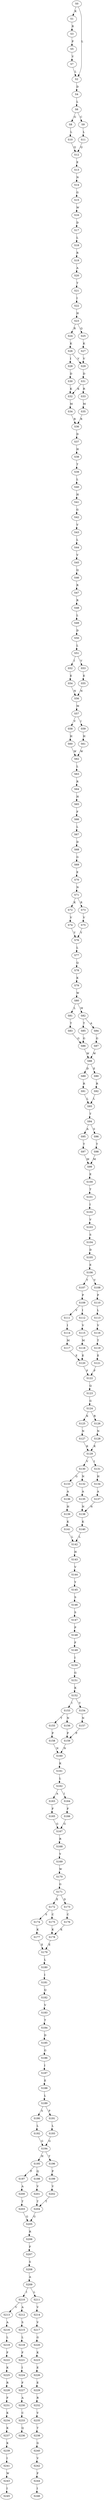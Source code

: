 strict digraph  {
	S0 -> S1 [ label = K ];
	S0 -> S2 [ label = L ];
	S1 -> S3 [ label = R ];
	S2 -> S4 [ label = D ];
	S3 -> S5 [ label = P ];
	S4 -> S6 [ label = L ];
	S5 -> S7 [ label = V ];
	S6 -> S8 [ label = G ];
	S6 -> S9 [ label = C ];
	S7 -> S2 [ label = L ];
	S8 -> S10 [ label = L ];
	S9 -> S11 [ label = L ];
	S10 -> S12 [ label = Q ];
	S11 -> S12 [ label = Q ];
	S12 -> S13 [ label = E ];
	S13 -> S14 [ label = N ];
	S14 -> S15 [ label = G ];
	S15 -> S16 [ label = W ];
	S16 -> S17 [ label = D ];
	S17 -> S18 [ label = L ];
	S18 -> S19 [ label = R ];
	S19 -> S20 [ label = A ];
	S20 -> S21 [ label = T ];
	S21 -> S22 [ label = I ];
	S22 -> S23 [ label = H ];
	S23 -> S24 [ label = R ];
	S23 -> S25 [ label = Q ];
	S24 -> S26 [ label = K ];
	S25 -> S27 [ label = K ];
	S26 -> S28 [ label = I ];
	S26 -> S29 [ label = V ];
	S27 -> S29 [ label = V ];
	S28 -> S30 [ label = D ];
	S29 -> S31 [ label = D ];
	S30 -> S32 [ label = K ];
	S31 -> S33 [ label = R ];
	S31 -> S32 [ label = K ];
	S32 -> S34 [ label = M ];
	S33 -> S35 [ label = M ];
	S34 -> S36 [ label = R ];
	S35 -> S36 [ label = R ];
	S36 -> S37 [ label = D ];
	S37 -> S38 [ label = H ];
	S38 -> S39 [ label = T ];
	S39 -> S40 [ label = L ];
	S40 -> S41 [ label = H ];
	S41 -> S42 [ label = G ];
	S42 -> S43 [ label = V ];
	S43 -> S44 [ label = L ];
	S44 -> S45 [ label = V ];
	S45 -> S46 [ label = Q ];
	S46 -> S47 [ label = R ];
	S47 -> S48 [ label = R ];
	S48 -> S49 [ label = L ];
	S49 -> S50 [ label = D ];
	S50 -> S51 [ label = L ];
	S51 -> S52 [ label = I ];
	S51 -> S53 [ label = V ];
	S52 -> S54 [ label = E ];
	S53 -> S55 [ label = E ];
	S54 -> S56 [ label = N ];
	S55 -> S56 [ label = N ];
	S56 -> S57 [ label = M ];
	S57 -> S58 [ label = V ];
	S57 -> S59 [ label = I ];
	S58 -> S60 [ label = H ];
	S59 -> S61 [ label = H ];
	S60 -> S62 [ label = W ];
	S61 -> S62 [ label = W ];
	S62 -> S63 [ label = L ];
	S63 -> S64 [ label = R ];
	S64 -> S65 [ label = H ];
	S65 -> S66 [ label = F ];
	S66 -> S67 [ label = L ];
	S67 -> S68 [ label = D ];
	S68 -> S69 [ label = G ];
	S69 -> S70 [ label = E ];
	S70 -> S71 [ label = N ];
	S71 -> S72 [ label = K ];
	S71 -> S73 [ label = R ];
	S72 -> S74 [ label = V ];
	S73 -> S75 [ label = V ];
	S74 -> S76 [ label = Y ];
	S75 -> S76 [ label = Y ];
	S76 -> S77 [ label = L ];
	S77 -> S78 [ label = Q ];
	S78 -> S79 [ label = K ];
	S79 -> S80 [ label = W ];
	S80 -> S81 [ label = L ];
	S80 -> S82 [ label = M ];
	S81 -> S83 [ label = T ];
	S82 -> S84 [ label = A ];
	S82 -> S85 [ label = T ];
	S83 -> S86 [ label = G ];
	S84 -> S87 [ label = G ];
	S85 -> S86 [ label = G ];
	S86 -> S88 [ label = W ];
	S87 -> S88 [ label = W ];
	S88 -> S89 [ label = D ];
	S88 -> S90 [ label = E ];
	S89 -> S91 [ label = R ];
	S90 -> S92 [ label = R ];
	S91 -> S93 [ label = L ];
	S92 -> S93 [ label = L ];
	S93 -> S94 [ label = T ];
	S94 -> S95 [ label = A ];
	S94 -> S96 [ label = S ];
	S95 -> S97 [ label = T ];
	S96 -> S98 [ label = T ];
	S97 -> S99 [ label = M ];
	S98 -> S99 [ label = M ];
	S99 -> S100 [ label = E ];
	S100 -> S101 [ label = T ];
	S101 -> S102 [ label = I ];
	S102 -> S103 [ label = V ];
	S103 -> S104 [ label = S ];
	S104 -> S105 [ label = D ];
	S105 -> S106 [ label = E ];
	S106 -> S107 [ label = T ];
	S106 -> S108 [ label = V ];
	S107 -> S109 [ label = P ];
	S108 -> S110 [ label = P ];
	S109 -> S111 [ label = V ];
	S109 -> S112 [ label = I ];
	S110 -> S113 [ label = L ];
	S111 -> S114 [ label = I ];
	S112 -> S115 [ label = V ];
	S113 -> S116 [ label = V ];
	S114 -> S117 [ label = M ];
	S115 -> S118 [ label = M ];
	S116 -> S119 [ label = T ];
	S117 -> S120 [ label = E ];
	S118 -> S120 [ label = E ];
	S119 -> S121 [ label = E ];
	S120 -> S122 [ label = F ];
	S121 -> S122 [ label = F ];
	S122 -> S123 [ label = Q ];
	S123 -> S124 [ label = G ];
	S124 -> S125 [ label = K ];
	S124 -> S126 [ label = R ];
	S125 -> S127 [ label = N ];
	S126 -> S128 [ label = N ];
	S127 -> S129 [ label = K ];
	S128 -> S129 [ label = K ];
	S129 -> S130 [ label = V ];
	S129 -> S131 [ label = I ];
	S130 -> S132 [ label = N ];
	S130 -> S133 [ label = G ];
	S131 -> S134 [ label = H ];
	S132 -> S135 [ label = A ];
	S133 -> S136 [ label = A ];
	S134 -> S137 [ label = A ];
	S135 -> S138 [ label = N ];
	S136 -> S139 [ label = H ];
	S137 -> S138 [ label = N ];
	S138 -> S140 [ label = K ];
	S139 -> S141 [ label = K ];
	S140 -> S142 [ label = L ];
	S141 -> S142 [ label = L ];
	S142 -> S143 [ label = H ];
	S143 -> S144 [ label = V ];
	S144 -> S145 [ label = Y ];
	S145 -> S146 [ label = S ];
	S146 -> S147 [ label = S ];
	S147 -> S148 [ label = P ];
	S148 -> S149 [ label = F ];
	S149 -> S150 [ label = I ];
	S150 -> S151 [ label = G ];
	S151 -> S152 [ label = K ];
	S152 -> S153 [ label = I ];
	S152 -> S154 [ label = V ];
	S153 -> S155 [ label = T ];
	S153 -> S156 [ label = N ];
	S154 -> S157 [ label = N ];
	S155 -> S158 [ label = P ];
	S156 -> S159 [ label = P ];
	S157 -> S159 [ label = P ];
	S158 -> S160 [ label = N ];
	S159 -> S160 [ label = N ];
	S160 -> S161 [ label = K ];
	S161 -> S162 [ label = L ];
	S162 -> S163 [ label = A ];
	S162 -> S164 [ label = I ];
	S163 -> S165 [ label = F ];
	S164 -> S166 [ label = F ];
	S165 -> S167 [ label = G ];
	S166 -> S167 [ label = G ];
	S167 -> S168 [ label = R ];
	S168 -> S169 [ label = Y ];
	S169 -> S170 [ label = W ];
	S170 -> S171 [ label = G ];
	S171 -> S172 [ label = E ];
	S171 -> S173 [ label = D ];
	S172 -> S174 [ label = S ];
	S172 -> S175 [ label = C ];
	S173 -> S176 [ label = C ];
	S174 -> S177 [ label = K ];
	S175 -> S178 [ label = K ];
	S176 -> S178 [ label = K ];
	S177 -> S179 [ label = E ];
	S178 -> S179 [ label = E ];
	S179 -> S180 [ label = L ];
	S180 -> S181 [ label = I ];
	S181 -> S182 [ label = Q ];
	S182 -> S183 [ label = V ];
	S183 -> S184 [ label = T ];
	S184 -> S185 [ label = D ];
	S185 -> S186 [ label = G ];
	S186 -> S187 [ label = I ];
	S187 -> S188 [ label = E ];
	S188 -> S189 [ label = L ];
	S189 -> S190 [ label = S ];
	S189 -> S191 [ label = P ];
	S190 -> S192 [ label = L ];
	S191 -> S193 [ label = L ];
	S192 -> S194 [ label = G ];
	S193 -> S194 [ label = G ];
	S194 -> S195 [ label = H ];
	S194 -> S196 [ label = Y ];
	S195 -> S197 [ label = P ];
	S195 -> S198 [ label = Q ];
	S196 -> S199 [ label = P ];
	S197 -> S200 [ label = A ];
	S198 -> S201 [ label = V ];
	S199 -> S202 [ label = V ];
	S200 -> S203 [ label = T ];
	S201 -> S204 [ label = T ];
	S202 -> S204 [ label = T ];
	S203 -> S205 [ label = G ];
	S204 -> S205 [ label = G ];
	S205 -> S206 [ label = R ];
	S206 -> S207 [ label = F ];
	S207 -> S208 [ label = S ];
	S208 -> S209 [ label = A ];
	S209 -> S210 [ label = I ];
	S209 -> S211 [ label = L ];
	S210 -> S212 [ label = A ];
	S210 -> S213 [ label = V ];
	S211 -> S214 [ label = V ];
	S212 -> S215 [ label = S ];
	S213 -> S216 [ label = A ];
	S214 -> S217 [ label = V ];
	S215 -> S218 [ label = L ];
	S216 -> S219 [ label = L ];
	S217 -> S220 [ label = G ];
	S218 -> S221 [ label = F ];
	S219 -> S222 [ label = F ];
	S220 -> S223 [ label = K ];
	S221 -> S224 [ label = I ];
	S222 -> S225 [ label = K ];
	S223 -> S226 [ label = E ];
	S224 -> S227 [ label = F ];
	S225 -> S228 [ label = R ];
	S226 -> S229 [ label = E ];
	S227 -> S230 [ label = A ];
	S228 -> S231 [ label = F ];
	S229 -> S232 [ label = R ];
	S230 -> S233 [ label = C ];
	S231 -> S234 [ label = K ];
	S232 -> S235 [ label = V ];
	S233 -> S236 [ label = Q ];
	S234 -> S237 [ label = K ];
	S235 -> S238 [ label = T ];
	S237 -> S239 [ label = K ];
	S238 -> S240 [ label = G ];
	S239 -> S241 [ label = I ];
	S240 -> S242 [ label = V ];
	S241 -> S243 [ label = W ];
	S242 -> S244 [ label = F ];
	S243 -> S245 [ label = I ];
	S244 -> S246 [ label = I ];
}
